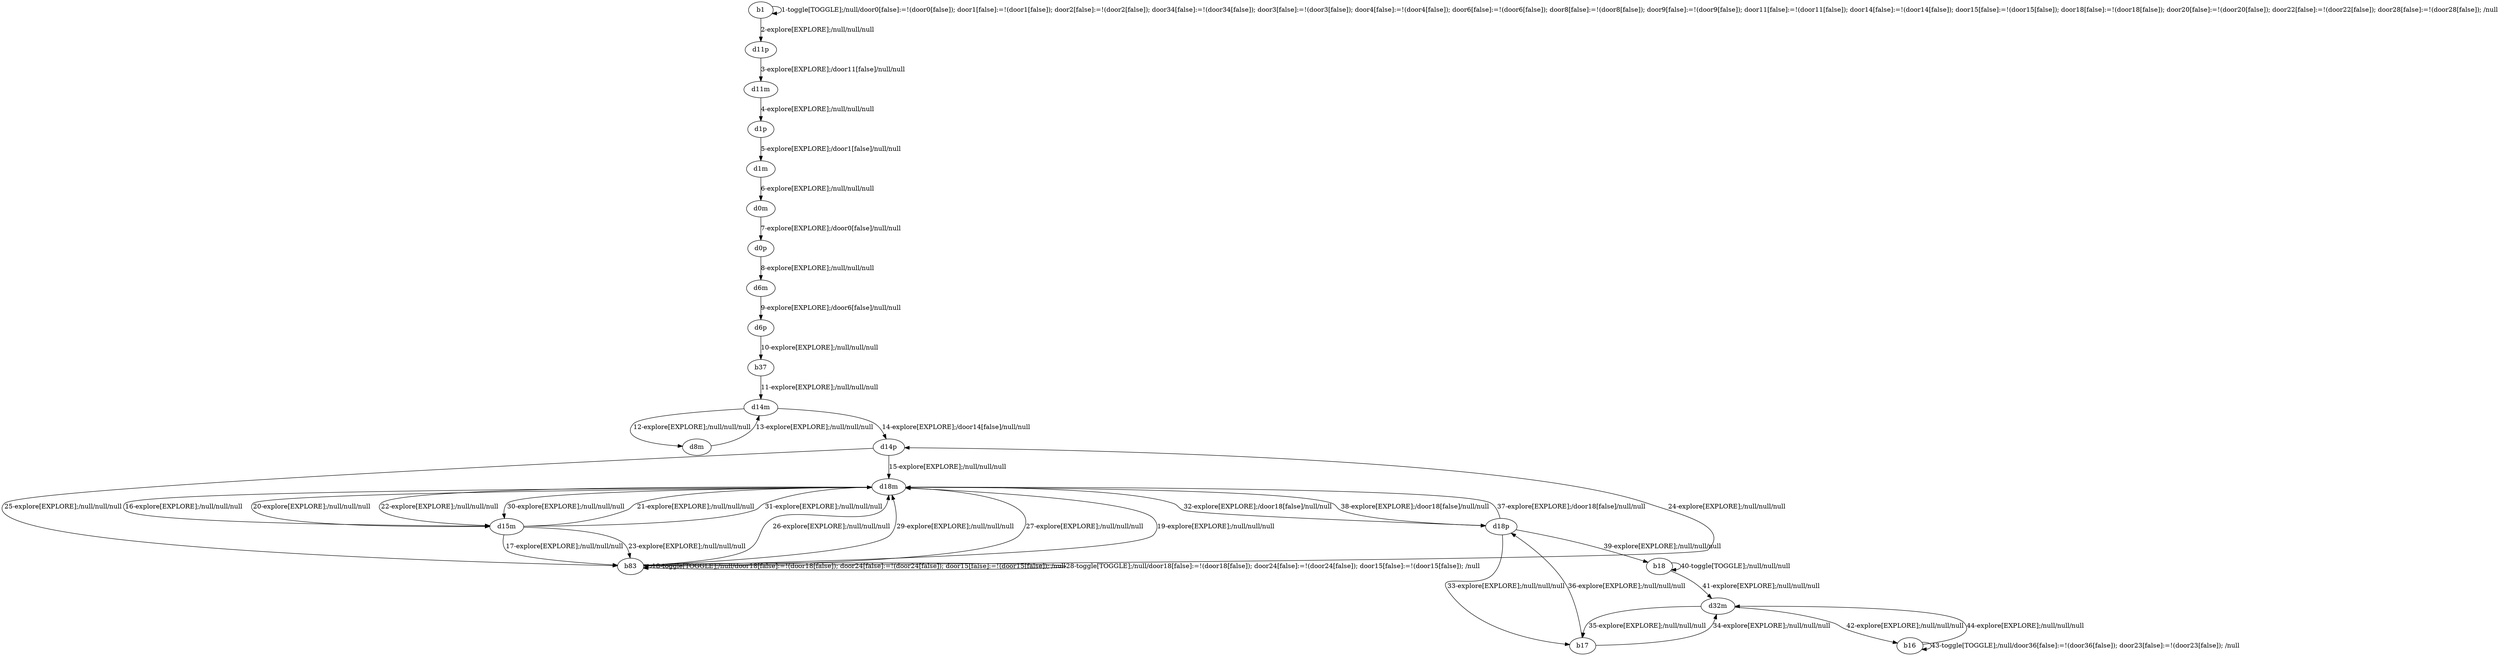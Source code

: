 # Total number of goals covered by this test: 1
# b16 --> d32m

digraph g {
"b1" -> "b1" [label = "1-toggle[TOGGLE];/null/door0[false]:=!(door0[false]); door1[false]:=!(door1[false]); door2[false]:=!(door2[false]); door34[false]:=!(door34[false]); door3[false]:=!(door3[false]); door4[false]:=!(door4[false]); door6[false]:=!(door6[false]); door8[false]:=!(door8[false]); door9[false]:=!(door9[false]); door11[false]:=!(door11[false]); door14[false]:=!(door14[false]); door15[false]:=!(door15[false]); door18[false]:=!(door18[false]); door20[false]:=!(door20[false]); door22[false]:=!(door22[false]); door28[false]:=!(door28[false]); /null"];
"b1" -> "d11p" [label = "2-explore[EXPLORE];/null/null/null"];
"d11p" -> "d11m" [label = "3-explore[EXPLORE];/door11[false]/null/null"];
"d11m" -> "d1p" [label = "4-explore[EXPLORE];/null/null/null"];
"d1p" -> "d1m" [label = "5-explore[EXPLORE];/door1[false]/null/null"];
"d1m" -> "d0m" [label = "6-explore[EXPLORE];/null/null/null"];
"d0m" -> "d0p" [label = "7-explore[EXPLORE];/door0[false]/null/null"];
"d0p" -> "d6m" [label = "8-explore[EXPLORE];/null/null/null"];
"d6m" -> "d6p" [label = "9-explore[EXPLORE];/door6[false]/null/null"];
"d6p" -> "b37" [label = "10-explore[EXPLORE];/null/null/null"];
"b37" -> "d14m" [label = "11-explore[EXPLORE];/null/null/null"];
"d14m" -> "d8m" [label = "12-explore[EXPLORE];/null/null/null"];
"d8m" -> "d14m" [label = "13-explore[EXPLORE];/null/null/null"];
"d14m" -> "d14p" [label = "14-explore[EXPLORE];/door14[false]/null/null"];
"d14p" -> "d18m" [label = "15-explore[EXPLORE];/null/null/null"];
"d18m" -> "d15m" [label = "16-explore[EXPLORE];/null/null/null"];
"d15m" -> "b83" [label = "17-explore[EXPLORE];/null/null/null"];
"b83" -> "b83" [label = "18-toggle[TOGGLE];/null/door18[false]:=!(door18[false]); door24[false]:=!(door24[false]); door15[false]:=!(door15[false]); /null"];
"b83" -> "d18m" [label = "19-explore[EXPLORE];/null/null/null"];
"d18m" -> "d15m" [label = "20-explore[EXPLORE];/null/null/null"];
"d15m" -> "d18m" [label = "21-explore[EXPLORE];/null/null/null"];
"d18m" -> "d15m" [label = "22-explore[EXPLORE];/null/null/null"];
"d15m" -> "b83" [label = "23-explore[EXPLORE];/null/null/null"];
"b83" -> "d14p" [label = "24-explore[EXPLORE];/null/null/null"];
"d14p" -> "b83" [label = "25-explore[EXPLORE];/null/null/null"];
"b83" -> "d18m" [label = "26-explore[EXPLORE];/null/null/null"];
"d18m" -> "b83" [label = "27-explore[EXPLORE];/null/null/null"];
"b83" -> "b83" [label = "28-toggle[TOGGLE];/null/door18[false]:=!(door18[false]); door24[false]:=!(door24[false]); door15[false]:=!(door15[false]); /null"];
"b83" -> "d18m" [label = "29-explore[EXPLORE];/null/null/null"];
"d18m" -> "d15m" [label = "30-explore[EXPLORE];/null/null/null"];
"d15m" -> "d18m" [label = "31-explore[EXPLORE];/null/null/null"];
"d18m" -> "d18p" [label = "32-explore[EXPLORE];/door18[false]/null/null"];
"d18p" -> "b17" [label = "33-explore[EXPLORE];/null/null/null"];
"b17" -> "d32m" [label = "34-explore[EXPLORE];/null/null/null"];
"d32m" -> "b17" [label = "35-explore[EXPLORE];/null/null/null"];
"b17" -> "d18p" [label = "36-explore[EXPLORE];/null/null/null"];
"d18p" -> "d18m" [label = "37-explore[EXPLORE];/door18[false]/null/null"];
"d18m" -> "d18p" [label = "38-explore[EXPLORE];/door18[false]/null/null"];
"d18p" -> "b18" [label = "39-explore[EXPLORE];/null/null/null"];
"b18" -> "b18" [label = "40-toggle[TOGGLE];/null/null/null"];
"b18" -> "d32m" [label = "41-explore[EXPLORE];/null/null/null"];
"d32m" -> "b16" [label = "42-explore[EXPLORE];/null/null/null"];
"b16" -> "b16" [label = "43-toggle[TOGGLE];/null/door36[false]:=!(door36[false]); door23[false]:=!(door23[false]); /null"];
"b16" -> "d32m" [label = "44-explore[EXPLORE];/null/null/null"];
}